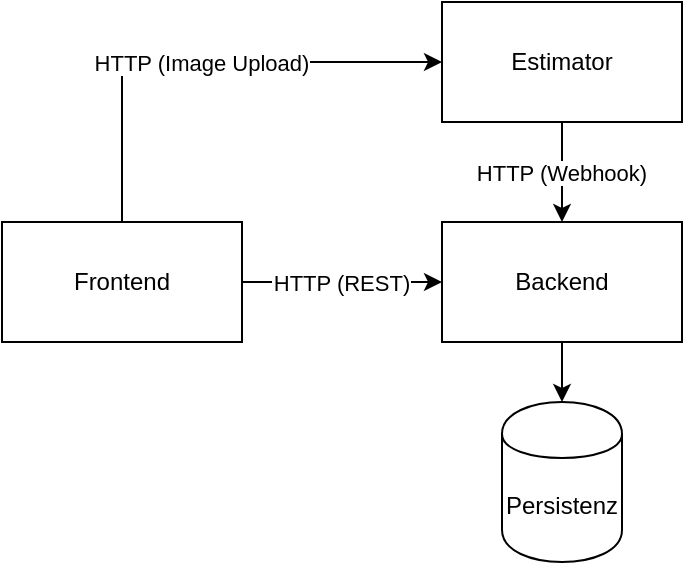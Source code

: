 <mxfile version="13.3.5" type="device" pages="2"><diagram id="Cqza6mO2Mo1P5i1oE0kj" name="Baustein"><mxGraphModel dx="1024" dy="601" grid="1" gridSize="10" guides="0" tooltips="1" connect="1" arrows="1" fold="1" page="1" pageScale="1" pageWidth="850" pageHeight="1100" math="0" shadow="0"><root><mxCell id="0"/><mxCell id="1" parent="0"/><mxCell id="tuU29Inw2D7WNGMfxvO2-3" value="HTTP (REST)" style="edgeStyle=orthogonalEdgeStyle;rounded=0;orthogonalLoop=1;jettySize=auto;" edge="1" parent="1" source="tuU29Inw2D7WNGMfxvO2-1" target="tuU29Inw2D7WNGMfxvO2-2"><mxGeometry relative="1" as="geometry"/></mxCell><mxCell id="tuU29Inw2D7WNGMfxvO2-7" value="HTTP (Image Upload)" style="edgeStyle=orthogonalEdgeStyle;rounded=0;orthogonalLoop=1;jettySize=auto;entryX=0;entryY=0.5;entryDx=0;entryDy=0;exitX=0.5;exitY=0;exitDx=0;exitDy=0;" edge="1" parent="1" source="tuU29Inw2D7WNGMfxvO2-1" target="tuU29Inw2D7WNGMfxvO2-4"><mxGeometry relative="1" as="geometry"><mxPoint x="220" y="130" as="targetPoint"/></mxGeometry></mxCell><mxCell id="tuU29Inw2D7WNGMfxvO2-1" value="Frontend" style="rounded=0;whiteSpace=wrap;" vertex="1" parent="1"><mxGeometry x="110" y="210" width="120" height="60" as="geometry"/></mxCell><mxCell id="tuU29Inw2D7WNGMfxvO2-9" value="" style="edgeStyle=orthogonalEdgeStyle;rounded=0;orthogonalLoop=1;jettySize=auto;" edge="1" parent="1" source="tuU29Inw2D7WNGMfxvO2-2" target="tuU29Inw2D7WNGMfxvO2-8"><mxGeometry relative="1" as="geometry"/></mxCell><mxCell id="tuU29Inw2D7WNGMfxvO2-2" value="Backend" style="rounded=0;whiteSpace=wrap;" vertex="1" parent="1"><mxGeometry x="330" y="210" width="120" height="60" as="geometry"/></mxCell><mxCell id="tuU29Inw2D7WNGMfxvO2-5" value="HTTP (Webhook)" style="edgeStyle=orthogonalEdgeStyle;rounded=0;orthogonalLoop=1;jettySize=auto;" edge="1" parent="1" source="tuU29Inw2D7WNGMfxvO2-4" target="tuU29Inw2D7WNGMfxvO2-2"><mxGeometry relative="1" as="geometry"/></mxCell><mxCell id="tuU29Inw2D7WNGMfxvO2-4" value="Estimator" style="rounded=0;whiteSpace=wrap;" vertex="1" parent="1"><mxGeometry x="330" y="100" width="120" height="60" as="geometry"/></mxCell><mxCell id="tuU29Inw2D7WNGMfxvO2-8" value="Persistenz" style="shape=cylinder;whiteSpace=wrap;boundedLbl=1;backgroundOutline=1;" vertex="1" parent="1"><mxGeometry x="360" y="300" width="60" height="80" as="geometry"/></mxCell></root></mxGraphModel></diagram><diagram id="R1b79nPX2yO7Q978u314" name="Verteilungssicht"><mxGraphModel dx="1024" dy="601" grid="1" gridSize="10" guides="1" tooltips="1" connect="1" arrows="1" fold="1" page="1" pageScale="1" pageWidth="850" pageHeight="1100" math="0" shadow="0"><root><mxCell id="ve9SR4LE6HnNgHV7tq88-0"/><mxCell id="ve9SR4LE6HnNgHV7tq88-1" parent="ve9SR4LE6HnNgHV7tq88-0"/><mxCell id="ve9SR4LE6HnNgHV7tq88-3" value="Smartphone" style="rounded=0;align=left;verticalAlign=top;" vertex="1" parent="ve9SR4LE6HnNgHV7tq88-1"><mxGeometry x="20" y="210" width="140" height="120" as="geometry"/></mxCell><mxCell id="ve9SR4LE6HnNgHV7tq88-4" value="Microsoft Azure" style="rounded=0;align=left;verticalAlign=top;" vertex="1" parent="ve9SR4LE6HnNgHV7tq88-1"><mxGeometry x="200" y="140" width="330" height="350" as="geometry"/></mxCell><mxCell id="ve9SR4LE6HnNgHV7tq88-6" value="GitHub" style="rounded=0;align=left;verticalAlign=top;" vertex="1" parent="ve9SR4LE6HnNgHV7tq88-1"><mxGeometry x="540" y="140" width="220" height="260" as="geometry"/></mxCell><mxCell id="ve9SR4LE6HnNgHV7tq88-9" value="" style="shape=cylinder;whiteSpace=wrap;html=1;boundedLbl=1;backgroundOutline=1;align=left;" vertex="1" parent="ve9SR4LE6HnNgHV7tq88-1"><mxGeometry x="610" y="160" width="60" height="80" as="geometry"/></mxCell><mxCell id="ve9SR4LE6HnNgHV7tq88-10" value="" style="shape=cylinder;whiteSpace=wrap;html=1;boundedLbl=1;backgroundOutline=1;align=left;" vertex="1" parent="ve9SR4LE6HnNgHV7tq88-1"><mxGeometry x="620" y="170" width="60" height="80" as="geometry"/></mxCell><mxCell id="ve9SR4LE6HnNgHV7tq88-11" value="" style="shape=cylinder;whiteSpace=wrap;html=1;boundedLbl=1;backgroundOutline=1;align=left;" vertex="1" parent="ve9SR4LE6HnNgHV7tq88-1"><mxGeometry x="630" y="180" width="60" height="80" as="geometry"/></mxCell><mxCell id="ve9SR4LE6HnNgHV7tq88-12" value="GitHub&lt;br&gt;Actions" style="text;html=1;strokeColor=none;fillColor=none;align=center;verticalAlign=middle;whiteSpace=wrap;rounded=0;" vertex="1" parent="ve9SR4LE6HnNgHV7tq88-1"><mxGeometry x="635" y="350" width="40" height="20" as="geometry"/></mxCell><mxCell id="ve9SR4LE6HnNgHV7tq88-15" value="Push Images" style="edgeStyle=orthogonalEdgeStyle;rounded=0;orthogonalLoop=1;jettySize=auto;html=0;entryX=1;entryY=0.5;entryDx=0;entryDy=0;" edge="1" parent="ve9SR4LE6HnNgHV7tq88-1" source="ve9SR4LE6HnNgHV7tq88-13" target="ve9SR4LE6HnNgHV7tq88-19"><mxGeometry relative="1" as="geometry"><mxPoint x="630" y="320" as="targetPoint"/></mxGeometry></mxCell><mxCell id="ve9SR4LE6HnNgHV7tq88-17" value="" style="edgeStyle=orthogonalEdgeStyle;rounded=0;orthogonalLoop=1;jettySize=auto;html=0;exitX=0.5;exitY=0;exitDx=0;exitDy=0;startArrow=classic;startFill=1;endArrow=none;endFill=0;" edge="1" parent="ve9SR4LE6HnNgHV7tq88-1" source="ve9SR4LE6HnNgHV7tq88-13" target="ve9SR4LE6HnNgHV7tq88-11"><mxGeometry relative="1" as="geometry"><mxPoint x="750" y="320" as="targetPoint"/></mxGeometry></mxCell><mxCell id="ve9SR4LE6HnNgHV7tq88-18" value="Repos" style="text;html=1;strokeColor=none;fillColor=none;align=center;verticalAlign=middle;whiteSpace=wrap;rounded=0;" vertex="1" parent="ve9SR4LE6HnNgHV7tq88-1"><mxGeometry x="635" y="220" width="40" height="20" as="geometry"/></mxCell><mxCell id="ve9SR4LE6HnNgHV7tq88-19" value="Container &#10;Registry" style="shape=cylinder;boundedLbl=1;backgroundOutline=1;align=center;" vertex="1" parent="ve9SR4LE6HnNgHV7tq88-1"><mxGeometry x="460" y="280" width="60" height="80" as="geometry"/></mxCell><mxCell id="ve9SR4LE6HnNgHV7tq88-25" value="Pull &#10;Images" style="edgeStyle=orthogonalEdgeStyle;rounded=0;orthogonalLoop=1;jettySize=auto;html=0;startArrow=classic;startFill=1;endArrow=none;endFill=0;entryX=1;entryY=0.5;entryDx=0;entryDy=0;" edge="1" parent="ve9SR4LE6HnNgHV7tq88-1" source="ve9SR4LE6HnNgHV7tq88-19" target="ve9SR4LE6HnNgHV7tq88-21"><mxGeometry relative="1" as="geometry"><mxPoint x="460" y="220" as="targetPoint"/></mxGeometry></mxCell><mxCell id="ve9SR4LE6HnNgHV7tq88-20" value="Static Web App" style="align=left;verticalAlign=top;" vertex="1" parent="ve9SR4LE6HnNgHV7tq88-1"><mxGeometry x="220" y="180" width="190" height="90" as="geometry"/></mxCell><mxCell id="ve9SR4LE6HnNgHV7tq88-21" value="App Services &#10;(Single Container)&#10;" style="align=left;verticalAlign=top;" vertex="1" parent="ve9SR4LE6HnNgHV7tq88-1"><mxGeometry x="220" y="280" width="190" height="90" as="geometry"/></mxCell><mxCell id="ve9SR4LE6HnNgHV7tq88-22" value="HTTP&#10;(REST)" style="edgeStyle=orthogonalEdgeStyle;rounded=0;orthogonalLoop=1;jettySize=auto;html=0;entryX=0;entryY=0.5;entryDx=0;entryDy=0;exitX=1;exitY=0.5;exitDx=0;exitDy=0;" edge="1" parent="ve9SR4LE6HnNgHV7tq88-1" source="ve9SR4LE6HnNgHV7tq88-3" target="ve9SR4LE6HnNgHV7tq88-21"><mxGeometry relative="1" as="geometry"><mxPoint x="170" y="280" as="sourcePoint"/><mxPoint x="230" y="230" as="targetPoint"/></mxGeometry></mxCell><mxCell id="ve9SR4LE6HnNgHV7tq88-23" value="App (PWA)" style="align=left;verticalAlign=top;" vertex="1" parent="ve9SR4LE6HnNgHV7tq88-1"><mxGeometry x="40" y="250" width="100" height="50" as="geometry"/></mxCell><mxCell id="ve9SR4LE6HnNgHV7tq88-7" value="HTTP&#10;(GET)" style="edgeStyle=orthogonalEdgeStyle;rounded=0;orthogonalLoop=1;jettySize=auto;html=0;" edge="1" parent="ve9SR4LE6HnNgHV7tq88-1" source="ve9SR4LE6HnNgHV7tq88-3" target="ve9SR4LE6HnNgHV7tq88-20"><mxGeometry relative="1" as="geometry"/></mxCell><mxCell id="ve9SR4LE6HnNgHV7tq88-26" value="HTTP&#10;(Upload Files)" style="edgeStyle=orthogonalEdgeStyle;rounded=0;orthogonalLoop=1;jettySize=auto;html=0;exitX=0;exitY=0.25;exitDx=0;exitDy=0;" edge="1" parent="ve9SR4LE6HnNgHV7tq88-1" source="ve9SR4LE6HnNgHV7tq88-13"><mxGeometry relative="1" as="geometry"><mxPoint x="630" y="320" as="sourcePoint"/><mxPoint x="380" y="220" as="targetPoint"/><Array as="points"><mxPoint x="560" y="310"/><mxPoint x="560" y="220"/></Array></mxGeometry></mxCell><mxCell id="ve9SR4LE6HnNgHV7tq88-29" value="Update Tag" style="edgeStyle=orthogonalEdgeStyle;rounded=0;orthogonalLoop=1;jettySize=auto;html=0;" edge="1" parent="ve9SR4LE6HnNgHV7tq88-1" target="ve9SR4LE6HnNgHV7tq88-21"><mxGeometry relative="1" as="geometry"><mxPoint x="650" y="330" as="sourcePoint"/><mxPoint x="530" y="330" as="targetPoint"/><Array as="points"><mxPoint x="560" y="330"/><mxPoint x="560" y="380"/><mxPoint x="340" y="380"/></Array></mxGeometry></mxCell><mxCell id="ve9SR4LE6HnNgHV7tq88-13" value="" style="triangle;whiteSpace=wrap;html=1;align=left;" vertex="1" parent="ve9SR4LE6HnNgHV7tq88-1"><mxGeometry x="645" y="300" width="30" height="40" as="geometry"/></mxCell><mxCell id="ve9SR4LE6HnNgHV7tq88-30" value="App (PWA)" style="align=left;verticalAlign=top;" vertex="1" parent="ve9SR4LE6HnNgHV7tq88-1"><mxGeometry x="265" y="205" width="100" height="50" as="geometry"/></mxCell><mxCell id="ve9SR4LE6HnNgHV7tq88-38" value="" style="edgeStyle=orthogonalEdgeStyle;rounded=0;orthogonalLoop=1;jettySize=auto;html=0;startArrow=none;startFill=0;endArrow=classic;endFill=1;" edge="1" parent="ve9SR4LE6HnNgHV7tq88-1" source="ve9SR4LE6HnNgHV7tq88-33" target="ve9SR4LE6HnNgHV7tq88-36"><mxGeometry relative="1" as="geometry"/></mxCell><mxCell id="ve9SR4LE6HnNgHV7tq88-33" value="Backend" style="align=left;verticalAlign=top;" vertex="1" parent="ve9SR4LE6HnNgHV7tq88-1"><mxGeometry x="228" y="320" width="80" height="40" as="geometry"/></mxCell><mxCell id="ve9SR4LE6HnNgHV7tq88-34" value="Estimator" style="align=left;verticalAlign=top;" vertex="1" parent="ve9SR4LE6HnNgHV7tq88-1"><mxGeometry x="322" y="320" width="80" height="40" as="geometry"/></mxCell><mxCell id="ve9SR4LE6HnNgHV7tq88-35" value="" style="endArrow=none;exitX=1;exitY=0.5;exitDx=0;exitDy=0;entryX=0;entryY=0.5;entryDx=0;entryDy=0;startArrow=classic;startFill=1;endFill=0;" edge="1" parent="ve9SR4LE6HnNgHV7tq88-1" source="ve9SR4LE6HnNgHV7tq88-33" target="ve9SR4LE6HnNgHV7tq88-34"><mxGeometry width="50" height="50" relative="1" as="geometry"><mxPoint x="260" y="490" as="sourcePoint"/><mxPoint x="310" y="440" as="targetPoint"/></mxGeometry></mxCell><mxCell id="ve9SR4LE6HnNgHV7tq88-36" value="Azure Database &#10;for PostgreSQL " style="align=left;verticalAlign=top;" vertex="1" parent="ve9SR4LE6HnNgHV7tq88-1"><mxGeometry x="220" y="390" width="190" height="61.58" as="geometry"/></mxCell><mxCell id="ve9SR4LE6HnNgHV7tq88-37" value="DB" style="shape=cylinder;boundedLbl=1;backgroundOutline=1;align=center;" vertex="1" parent="ve9SR4LE6HnNgHV7tq88-1"><mxGeometry x="330" y="400.79" width="30" height="40" as="geometry"/></mxCell></root></mxGraphModel></diagram></mxfile>